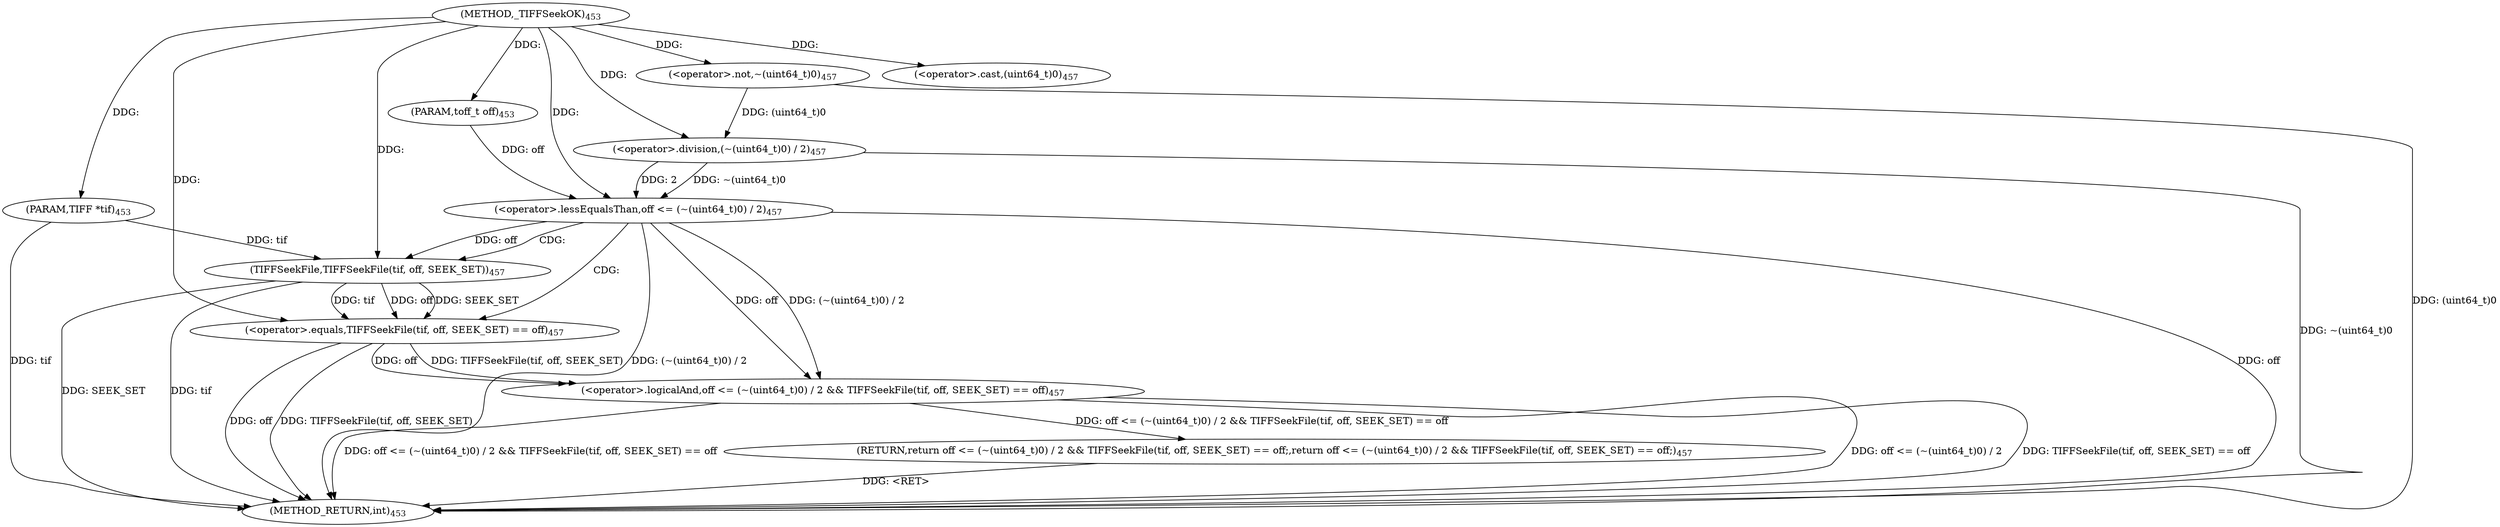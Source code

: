 digraph "_TIFFSeekOK" {  
"21656" [label = <(METHOD,_TIFFSeekOK)<SUB>453</SUB>> ]
"21676" [label = <(METHOD_RETURN,int)<SUB>453</SUB>> ]
"21657" [label = <(PARAM,TIFF *tif)<SUB>453</SUB>> ]
"21658" [label = <(PARAM,toff_t off)<SUB>453</SUB>> ]
"21660" [label = <(RETURN,return off &lt;= (~(uint64_t)0) / 2 &amp;&amp; TIFFSeekFile(tif, off, SEEK_SET) == off;,return off &lt;= (~(uint64_t)0) / 2 &amp;&amp; TIFFSeekFile(tif, off, SEEK_SET) == off;)<SUB>457</SUB>> ]
"21661" [label = <(&lt;operator&gt;.logicalAnd,off &lt;= (~(uint64_t)0) / 2 &amp;&amp; TIFFSeekFile(tif, off, SEEK_SET) == off)<SUB>457</SUB>> ]
"21662" [label = <(&lt;operator&gt;.lessEqualsThan,off &lt;= (~(uint64_t)0) / 2)<SUB>457</SUB>> ]
"21670" [label = <(&lt;operator&gt;.equals,TIFFSeekFile(tif, off, SEEK_SET) == off)<SUB>457</SUB>> ]
"21664" [label = <(&lt;operator&gt;.division,(~(uint64_t)0) / 2)<SUB>457</SUB>> ]
"21671" [label = <(TIFFSeekFile,TIFFSeekFile(tif, off, SEEK_SET))<SUB>457</SUB>> ]
"21665" [label = <(&lt;operator&gt;.not,~(uint64_t)0)<SUB>457</SUB>> ]
"21666" [label = <(&lt;operator&gt;.cast,(uint64_t)0)<SUB>457</SUB>> ]
  "21660" -> "21676"  [ label = "DDG: &lt;RET&gt;"] 
  "21657" -> "21676"  [ label = "DDG: tif"] 
  "21662" -> "21676"  [ label = "DDG: off"] 
  "21665" -> "21676"  [ label = "DDG: (uint64_t)0"] 
  "21664" -> "21676"  [ label = "DDG: ~(uint64_t)0"] 
  "21662" -> "21676"  [ label = "DDG: (~(uint64_t)0) / 2"] 
  "21661" -> "21676"  [ label = "DDG: off &lt;= (~(uint64_t)0) / 2"] 
  "21671" -> "21676"  [ label = "DDG: tif"] 
  "21670" -> "21676"  [ label = "DDG: TIFFSeekFile(tif, off, SEEK_SET)"] 
  "21670" -> "21676"  [ label = "DDG: off"] 
  "21661" -> "21676"  [ label = "DDG: TIFFSeekFile(tif, off, SEEK_SET) == off"] 
  "21661" -> "21676"  [ label = "DDG: off &lt;= (~(uint64_t)0) / 2 &amp;&amp; TIFFSeekFile(tif, off, SEEK_SET) == off"] 
  "21671" -> "21676"  [ label = "DDG: SEEK_SET"] 
  "21656" -> "21657"  [ label = "DDG: "] 
  "21656" -> "21658"  [ label = "DDG: "] 
  "21661" -> "21660"  [ label = "DDG: off &lt;= (~(uint64_t)0) / 2 &amp;&amp; TIFFSeekFile(tif, off, SEEK_SET) == off"] 
  "21662" -> "21661"  [ label = "DDG: off"] 
  "21662" -> "21661"  [ label = "DDG: (~(uint64_t)0) / 2"] 
  "21670" -> "21661"  [ label = "DDG: TIFFSeekFile(tif, off, SEEK_SET)"] 
  "21670" -> "21661"  [ label = "DDG: off"] 
  "21658" -> "21662"  [ label = "DDG: off"] 
  "21656" -> "21662"  [ label = "DDG: "] 
  "21664" -> "21662"  [ label = "DDG: ~(uint64_t)0"] 
  "21664" -> "21662"  [ label = "DDG: 2"] 
  "21671" -> "21670"  [ label = "DDG: tif"] 
  "21671" -> "21670"  [ label = "DDG: off"] 
  "21671" -> "21670"  [ label = "DDG: SEEK_SET"] 
  "21656" -> "21670"  [ label = "DDG: "] 
  "21665" -> "21664"  [ label = "DDG: (uint64_t)0"] 
  "21656" -> "21664"  [ label = "DDG: "] 
  "21657" -> "21671"  [ label = "DDG: tif"] 
  "21656" -> "21671"  [ label = "DDG: "] 
  "21662" -> "21671"  [ label = "DDG: off"] 
  "21656" -> "21665"  [ label = "DDG: "] 
  "21656" -> "21666"  [ label = "DDG: "] 
  "21662" -> "21671"  [ label = "CDG: "] 
  "21662" -> "21670"  [ label = "CDG: "] 
}
